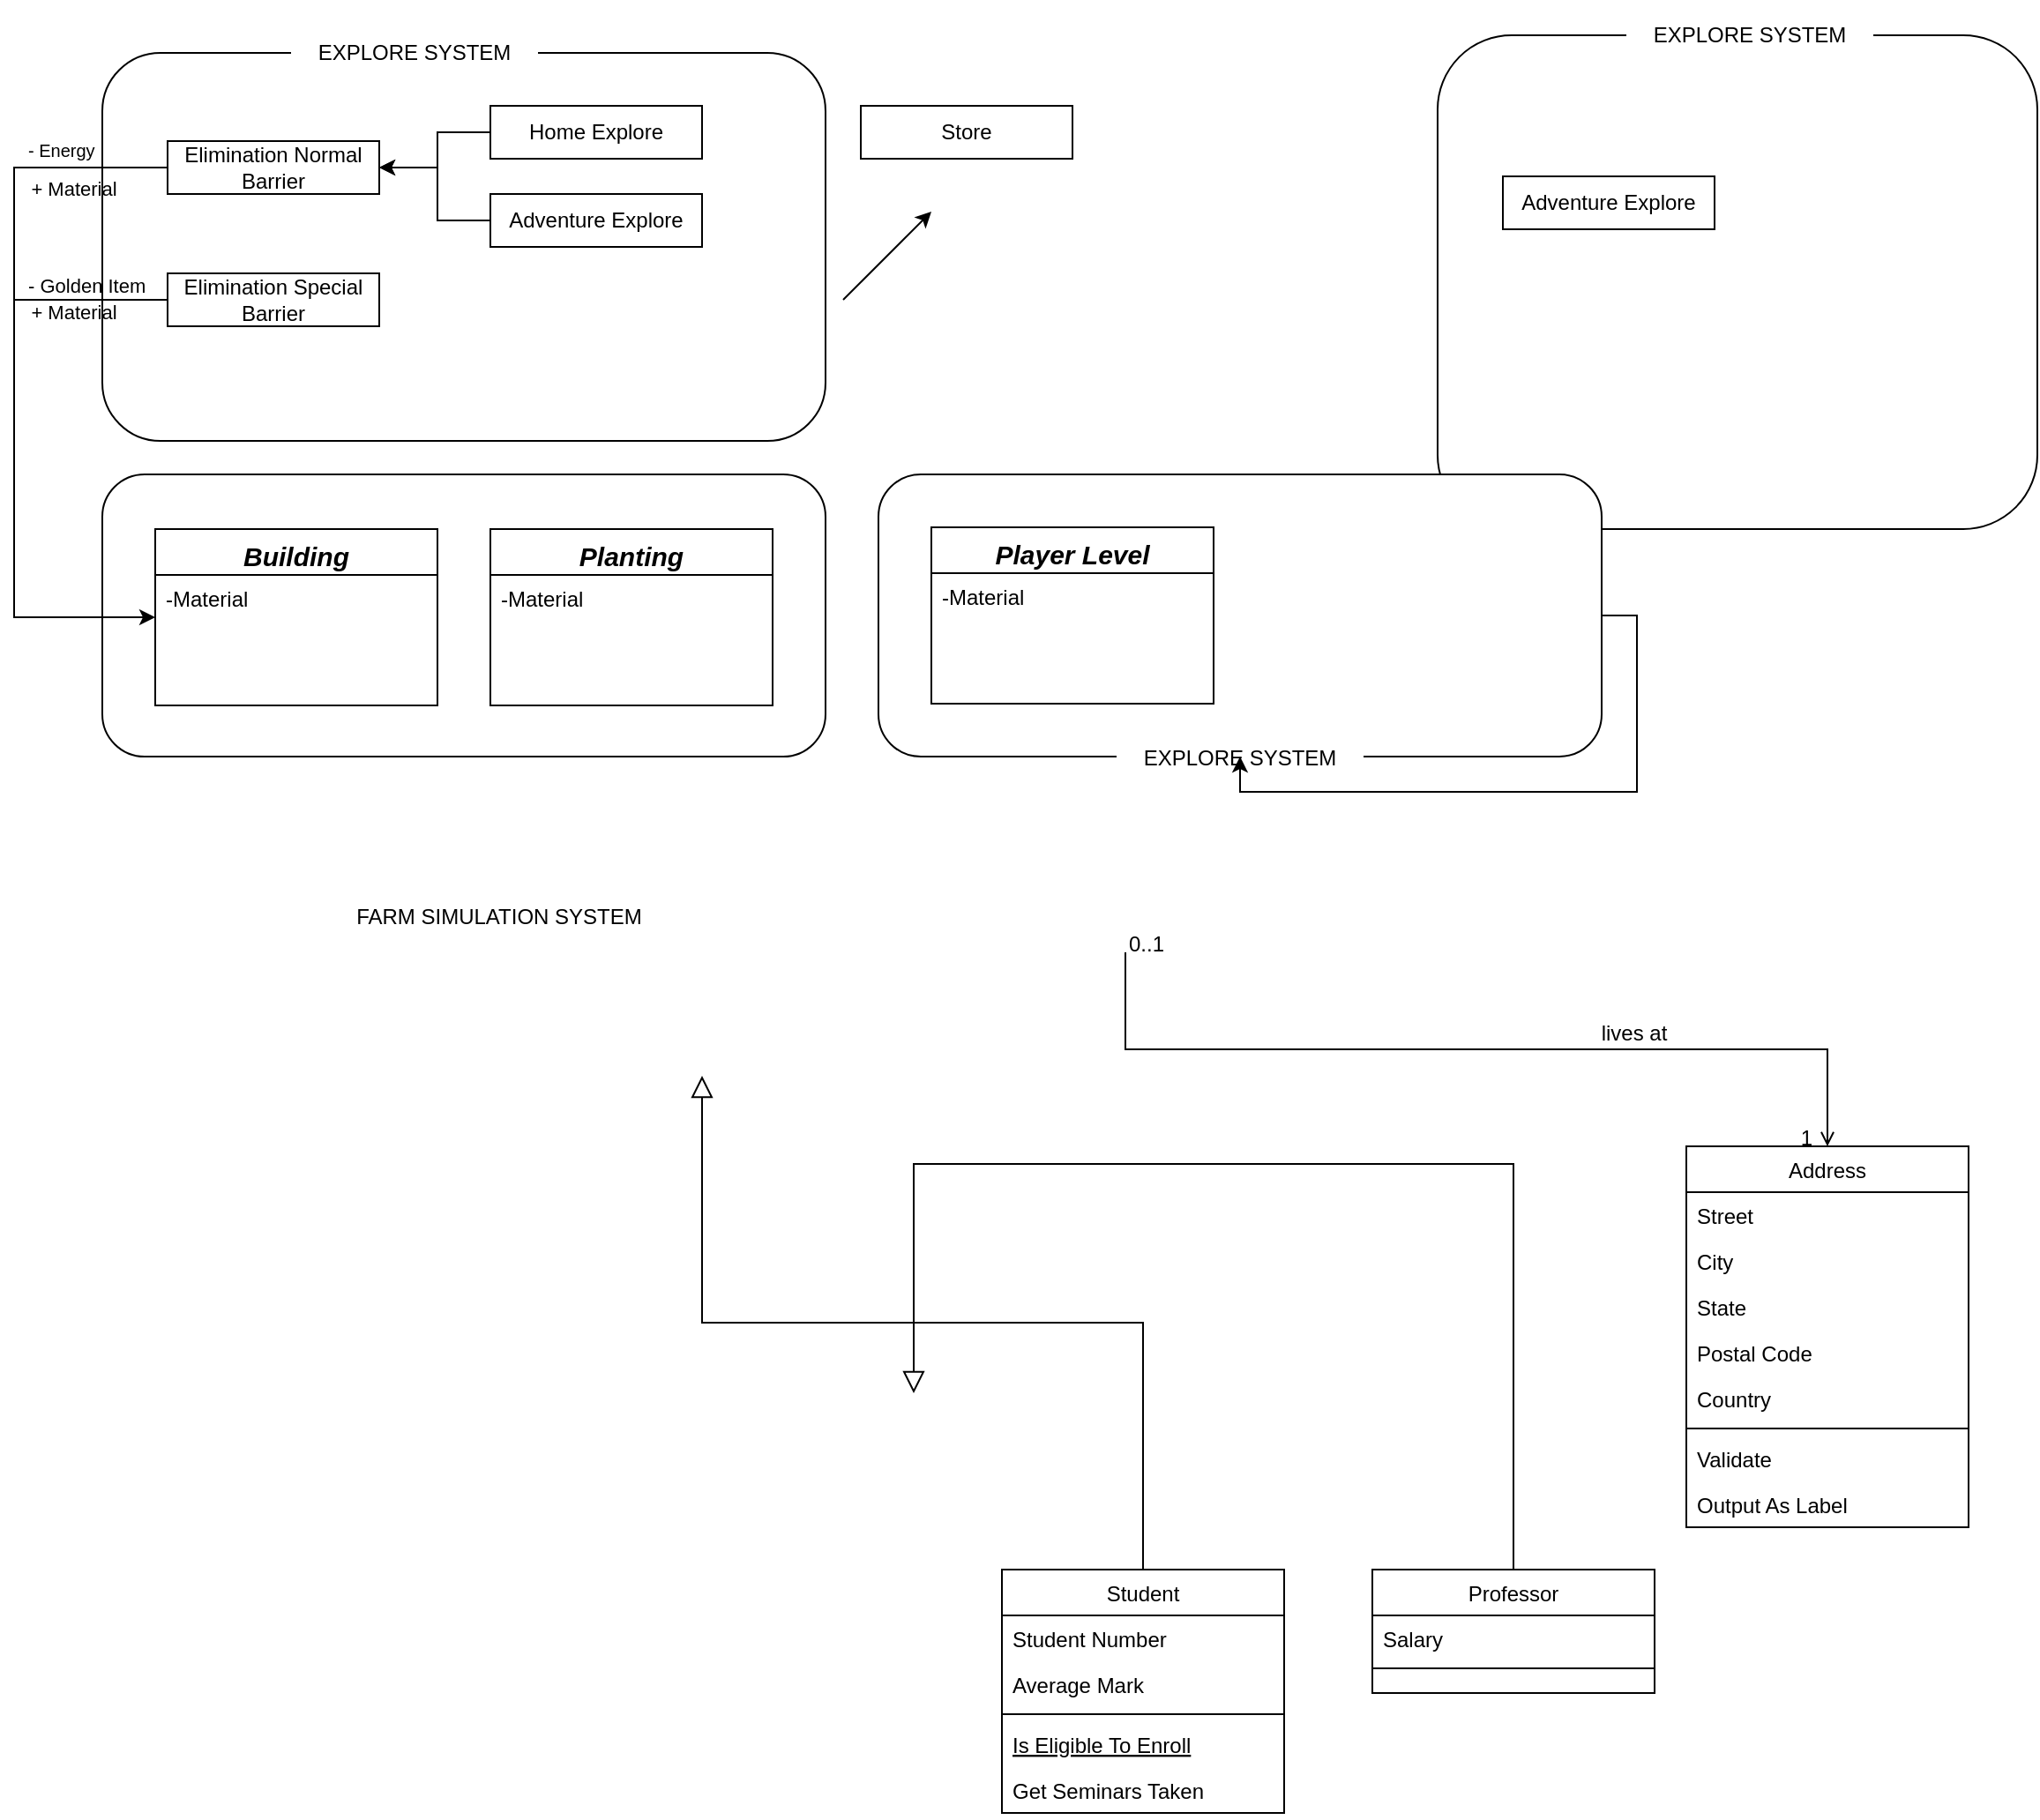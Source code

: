 <mxfile version="16.6.1" type="github" pages="3">
  <diagram id="C5RBs43oDa-KdzZeNtuy" name="Page-1">
    <mxGraphModel dx="816" dy="677" grid="1" gridSize="10" guides="1" tooltips="1" connect="1" arrows="1" fold="1" page="1" pageScale="1" pageWidth="827" pageHeight="1169" math="0" shadow="0">
      <root>
        <mxCell id="WIyWlLk6GJQsqaUBKTNV-0" />
        <mxCell id="WIyWlLk6GJQsqaUBKTNV-1" parent="WIyWlLk6GJQsqaUBKTNV-0" />
        <mxCell id="HnjehLnxomJgYaj7iENK-14" value="" style="rounded=1;whiteSpace=wrap;html=1;" parent="WIyWlLk6GJQsqaUBKTNV-1" vertex="1">
          <mxGeometry x="70" y="299" width="410" height="160" as="geometry" />
        </mxCell>
        <mxCell id="HnjehLnxomJgYaj7iENK-5" value="" style="rounded=1;whiteSpace=wrap;html=1;" parent="WIyWlLk6GJQsqaUBKTNV-1" vertex="1">
          <mxGeometry x="70" y="60" width="410" height="220" as="geometry" />
        </mxCell>
        <mxCell id="zkfFHV4jXpPFQw0GAbJ--0" value="Building" style="swimlane;fontStyle=3;align=center;verticalAlign=top;childLayout=stackLayout;horizontal=1;startSize=26;horizontalStack=0;resizeParent=1;resizeLast=0;collapsible=1;marginBottom=0;rounded=0;shadow=0;strokeWidth=1;fontSize=15;" parent="WIyWlLk6GJQsqaUBKTNV-1" vertex="1">
          <mxGeometry x="100" y="330" width="160" height="100" as="geometry">
            <mxRectangle x="680" y="680" width="160" height="26" as="alternateBounds" />
          </mxGeometry>
        </mxCell>
        <mxCell id="zkfFHV4jXpPFQw0GAbJ--1" value="-Material" style="text;align=left;verticalAlign=top;spacingLeft=4;spacingRight=4;overflow=hidden;rotatable=0;points=[[0,0.5],[1,0.5]];portConstraint=eastwest;" parent="zkfFHV4jXpPFQw0GAbJ--0" vertex="1">
          <mxGeometry y="26" width="160" height="26" as="geometry" />
        </mxCell>
        <mxCell id="zkfFHV4jXpPFQw0GAbJ--6" value="Student" style="swimlane;fontStyle=0;align=center;verticalAlign=top;childLayout=stackLayout;horizontal=1;startSize=26;horizontalStack=0;resizeParent=1;resizeLast=0;collapsible=1;marginBottom=0;rounded=0;shadow=0;strokeWidth=1;" parent="WIyWlLk6GJQsqaUBKTNV-1" vertex="1">
          <mxGeometry x="580" y="920" width="160" height="138" as="geometry">
            <mxRectangle x="130" y="380" width="160" height="26" as="alternateBounds" />
          </mxGeometry>
        </mxCell>
        <mxCell id="zkfFHV4jXpPFQw0GAbJ--7" value="Student Number" style="text;align=left;verticalAlign=top;spacingLeft=4;spacingRight=4;overflow=hidden;rotatable=0;points=[[0,0.5],[1,0.5]];portConstraint=eastwest;" parent="zkfFHV4jXpPFQw0GAbJ--6" vertex="1">
          <mxGeometry y="26" width="160" height="26" as="geometry" />
        </mxCell>
        <mxCell id="zkfFHV4jXpPFQw0GAbJ--8" value="Average Mark" style="text;align=left;verticalAlign=top;spacingLeft=4;spacingRight=4;overflow=hidden;rotatable=0;points=[[0,0.5],[1,0.5]];portConstraint=eastwest;rounded=0;shadow=0;html=0;" parent="zkfFHV4jXpPFQw0GAbJ--6" vertex="1">
          <mxGeometry y="52" width="160" height="26" as="geometry" />
        </mxCell>
        <mxCell id="zkfFHV4jXpPFQw0GAbJ--9" value="" style="line;html=1;strokeWidth=1;align=left;verticalAlign=middle;spacingTop=-1;spacingLeft=3;spacingRight=3;rotatable=0;labelPosition=right;points=[];portConstraint=eastwest;" parent="zkfFHV4jXpPFQw0GAbJ--6" vertex="1">
          <mxGeometry y="78" width="160" height="8" as="geometry" />
        </mxCell>
        <mxCell id="zkfFHV4jXpPFQw0GAbJ--10" value="Is Eligible To Enroll" style="text;align=left;verticalAlign=top;spacingLeft=4;spacingRight=4;overflow=hidden;rotatable=0;points=[[0,0.5],[1,0.5]];portConstraint=eastwest;fontStyle=4" parent="zkfFHV4jXpPFQw0GAbJ--6" vertex="1">
          <mxGeometry y="86" width="160" height="26" as="geometry" />
        </mxCell>
        <mxCell id="zkfFHV4jXpPFQw0GAbJ--11" value="Get Seminars Taken" style="text;align=left;verticalAlign=top;spacingLeft=4;spacingRight=4;overflow=hidden;rotatable=0;points=[[0,0.5],[1,0.5]];portConstraint=eastwest;" parent="zkfFHV4jXpPFQw0GAbJ--6" vertex="1">
          <mxGeometry y="112" width="160" height="26" as="geometry" />
        </mxCell>
        <mxCell id="zkfFHV4jXpPFQw0GAbJ--12" value="" style="endArrow=block;endSize=10;endFill=0;shadow=0;strokeWidth=1;rounded=0;edgeStyle=elbowEdgeStyle;elbow=vertical;" parent="WIyWlLk6GJQsqaUBKTNV-1" source="zkfFHV4jXpPFQw0GAbJ--6" edge="1">
          <mxGeometry width="160" relative="1" as="geometry">
            <mxPoint x="660" y="763" as="sourcePoint" />
            <mxPoint x="410" y="640" as="targetPoint" />
          </mxGeometry>
        </mxCell>
        <mxCell id="zkfFHV4jXpPFQw0GAbJ--13" value="Professor" style="swimlane;fontStyle=0;align=center;verticalAlign=top;childLayout=stackLayout;horizontal=1;startSize=26;horizontalStack=0;resizeParent=1;resizeLast=0;collapsible=1;marginBottom=0;rounded=0;shadow=0;strokeWidth=1;" parent="WIyWlLk6GJQsqaUBKTNV-1" vertex="1">
          <mxGeometry x="790" y="920" width="160" height="70" as="geometry">
            <mxRectangle x="340" y="380" width="170" height="26" as="alternateBounds" />
          </mxGeometry>
        </mxCell>
        <mxCell id="zkfFHV4jXpPFQw0GAbJ--14" value="Salary" style="text;align=left;verticalAlign=top;spacingLeft=4;spacingRight=4;overflow=hidden;rotatable=0;points=[[0,0.5],[1,0.5]];portConstraint=eastwest;" parent="zkfFHV4jXpPFQw0GAbJ--13" vertex="1">
          <mxGeometry y="26" width="160" height="26" as="geometry" />
        </mxCell>
        <mxCell id="zkfFHV4jXpPFQw0GAbJ--15" value="" style="line;html=1;strokeWidth=1;align=left;verticalAlign=middle;spacingTop=-1;spacingLeft=3;spacingRight=3;rotatable=0;labelPosition=right;points=[];portConstraint=eastwest;" parent="zkfFHV4jXpPFQw0GAbJ--13" vertex="1">
          <mxGeometry y="52" width="160" height="8" as="geometry" />
        </mxCell>
        <mxCell id="zkfFHV4jXpPFQw0GAbJ--16" value="" style="endArrow=block;endSize=10;endFill=0;shadow=0;strokeWidth=1;rounded=0;edgeStyle=elbowEdgeStyle;elbow=vertical;" parent="WIyWlLk6GJQsqaUBKTNV-1" source="zkfFHV4jXpPFQw0GAbJ--13" edge="1">
          <mxGeometry width="160" relative="1" as="geometry">
            <mxPoint x="670" y="933" as="sourcePoint" />
            <mxPoint x="530" y="820" as="targetPoint" />
            <Array as="points">
              <mxPoint x="290" y="690" />
            </Array>
          </mxGeometry>
        </mxCell>
        <mxCell id="zkfFHV4jXpPFQw0GAbJ--17" value="Address" style="swimlane;fontStyle=0;align=center;verticalAlign=top;childLayout=stackLayout;horizontal=1;startSize=26;horizontalStack=0;resizeParent=1;resizeLast=0;collapsible=1;marginBottom=0;rounded=0;shadow=0;strokeWidth=1;" parent="WIyWlLk6GJQsqaUBKTNV-1" vertex="1">
          <mxGeometry x="968" y="680" width="160" height="216" as="geometry">
            <mxRectangle x="550" y="140" width="160" height="26" as="alternateBounds" />
          </mxGeometry>
        </mxCell>
        <mxCell id="zkfFHV4jXpPFQw0GAbJ--18" value="Street" style="text;align=left;verticalAlign=top;spacingLeft=4;spacingRight=4;overflow=hidden;rotatable=0;points=[[0,0.5],[1,0.5]];portConstraint=eastwest;" parent="zkfFHV4jXpPFQw0GAbJ--17" vertex="1">
          <mxGeometry y="26" width="160" height="26" as="geometry" />
        </mxCell>
        <mxCell id="zkfFHV4jXpPFQw0GAbJ--19" value="City" style="text;align=left;verticalAlign=top;spacingLeft=4;spacingRight=4;overflow=hidden;rotatable=0;points=[[0,0.5],[1,0.5]];portConstraint=eastwest;rounded=0;shadow=0;html=0;" parent="zkfFHV4jXpPFQw0GAbJ--17" vertex="1">
          <mxGeometry y="52" width="160" height="26" as="geometry" />
        </mxCell>
        <mxCell id="zkfFHV4jXpPFQw0GAbJ--20" value="State" style="text;align=left;verticalAlign=top;spacingLeft=4;spacingRight=4;overflow=hidden;rotatable=0;points=[[0,0.5],[1,0.5]];portConstraint=eastwest;rounded=0;shadow=0;html=0;" parent="zkfFHV4jXpPFQw0GAbJ--17" vertex="1">
          <mxGeometry y="78" width="160" height="26" as="geometry" />
        </mxCell>
        <mxCell id="zkfFHV4jXpPFQw0GAbJ--21" value="Postal Code" style="text;align=left;verticalAlign=top;spacingLeft=4;spacingRight=4;overflow=hidden;rotatable=0;points=[[0,0.5],[1,0.5]];portConstraint=eastwest;rounded=0;shadow=0;html=0;" parent="zkfFHV4jXpPFQw0GAbJ--17" vertex="1">
          <mxGeometry y="104" width="160" height="26" as="geometry" />
        </mxCell>
        <mxCell id="zkfFHV4jXpPFQw0GAbJ--22" value="Country" style="text;align=left;verticalAlign=top;spacingLeft=4;spacingRight=4;overflow=hidden;rotatable=0;points=[[0,0.5],[1,0.5]];portConstraint=eastwest;rounded=0;shadow=0;html=0;" parent="zkfFHV4jXpPFQw0GAbJ--17" vertex="1">
          <mxGeometry y="130" width="160" height="26" as="geometry" />
        </mxCell>
        <mxCell id="zkfFHV4jXpPFQw0GAbJ--23" value="" style="line;html=1;strokeWidth=1;align=left;verticalAlign=middle;spacingTop=-1;spacingLeft=3;spacingRight=3;rotatable=0;labelPosition=right;points=[];portConstraint=eastwest;" parent="zkfFHV4jXpPFQw0GAbJ--17" vertex="1">
          <mxGeometry y="156" width="160" height="8" as="geometry" />
        </mxCell>
        <mxCell id="zkfFHV4jXpPFQw0GAbJ--24" value="Validate" style="text;align=left;verticalAlign=top;spacingLeft=4;spacingRight=4;overflow=hidden;rotatable=0;points=[[0,0.5],[1,0.5]];portConstraint=eastwest;" parent="zkfFHV4jXpPFQw0GAbJ--17" vertex="1">
          <mxGeometry y="164" width="160" height="26" as="geometry" />
        </mxCell>
        <mxCell id="zkfFHV4jXpPFQw0GAbJ--25" value="Output As Label" style="text;align=left;verticalAlign=top;spacingLeft=4;spacingRight=4;overflow=hidden;rotatable=0;points=[[0,0.5],[1,0.5]];portConstraint=eastwest;" parent="zkfFHV4jXpPFQw0GAbJ--17" vertex="1">
          <mxGeometry y="190" width="160" height="26" as="geometry" />
        </mxCell>
        <mxCell id="zkfFHV4jXpPFQw0GAbJ--26" value="" style="endArrow=open;shadow=0;strokeWidth=1;rounded=0;endFill=1;edgeStyle=elbowEdgeStyle;elbow=vertical;" parent="WIyWlLk6GJQsqaUBKTNV-1" target="zkfFHV4jXpPFQw0GAbJ--17" edge="1">
          <mxGeometry x="0.5" y="41" relative="1" as="geometry">
            <mxPoint x="650" y="570" as="sourcePoint" />
            <mxPoint x="1000" y="752" as="targetPoint" />
            <mxPoint x="-40" y="32" as="offset" />
          </mxGeometry>
        </mxCell>
        <mxCell id="zkfFHV4jXpPFQw0GAbJ--27" value="0..1" style="resizable=0;align=left;verticalAlign=bottom;labelBackgroundColor=none;fontSize=12;" parent="zkfFHV4jXpPFQw0GAbJ--26" connectable="0" vertex="1">
          <mxGeometry x="-1" relative="1" as="geometry">
            <mxPoint y="4" as="offset" />
          </mxGeometry>
        </mxCell>
        <mxCell id="zkfFHV4jXpPFQw0GAbJ--28" value="1" style="resizable=0;align=right;verticalAlign=bottom;labelBackgroundColor=none;fontSize=12;" parent="zkfFHV4jXpPFQw0GAbJ--26" connectable="0" vertex="1">
          <mxGeometry x="1" relative="1" as="geometry">
            <mxPoint x="-7" y="4" as="offset" />
          </mxGeometry>
        </mxCell>
        <mxCell id="zkfFHV4jXpPFQw0GAbJ--29" value="lives at" style="text;html=1;resizable=0;points=[];;align=center;verticalAlign=middle;labelBackgroundColor=none;rounded=0;shadow=0;strokeWidth=1;fontSize=12;" parent="zkfFHV4jXpPFQw0GAbJ--26" vertex="1" connectable="0">
          <mxGeometry x="0.5" y="49" relative="1" as="geometry">
            <mxPoint x="-38" y="40" as="offset" />
          </mxGeometry>
        </mxCell>
        <mxCell id="HnjehLnxomJgYaj7iENK-1" value="EXPLORE SYSTEM" style="rounded=0;whiteSpace=wrap;html=1;strokeColor=none;" parent="WIyWlLk6GJQsqaUBKTNV-1" vertex="1">
          <mxGeometry x="177" y="40" width="140" height="40" as="geometry" />
        </mxCell>
        <mxCell id="HnjehLnxomJgYaj7iENK-39" style="edgeStyle=orthogonalEdgeStyle;rounded=0;orthogonalLoop=1;jettySize=auto;html=1;exitX=0;exitY=0.5;exitDx=0;exitDy=0;fontSize=10;" parent="WIyWlLk6GJQsqaUBKTNV-1" source="HnjehLnxomJgYaj7iENK-6" target="HnjehLnxomJgYaj7iENK-37" edge="1">
          <mxGeometry relative="1" as="geometry">
            <Array as="points">
              <mxPoint x="260" y="105" />
              <mxPoint x="260" y="125" />
            </Array>
          </mxGeometry>
        </mxCell>
        <mxCell id="HnjehLnxomJgYaj7iENK-6" value="Home Explore" style="rounded=0;whiteSpace=wrap;html=1;" parent="WIyWlLk6GJQsqaUBKTNV-1" vertex="1">
          <mxGeometry x="290" y="90" width="120" height="30" as="geometry" />
        </mxCell>
        <mxCell id="HnjehLnxomJgYaj7iENK-7" value="Adventure Explore" style="rounded=0;whiteSpace=wrap;html=1;" parent="WIyWlLk6GJQsqaUBKTNV-1" vertex="1">
          <mxGeometry x="290" y="140" width="120" height="30" as="geometry" />
        </mxCell>
        <mxCell id="HnjehLnxomJgYaj7iENK-9" value="" style="rounded=1;whiteSpace=wrap;html=1;" parent="WIyWlLk6GJQsqaUBKTNV-1" vertex="1">
          <mxGeometry x="827" y="50" width="340" height="280" as="geometry" />
        </mxCell>
        <mxCell id="HnjehLnxomJgYaj7iENK-10" value="EXPLORE SYSTEM" style="rounded=0;whiteSpace=wrap;html=1;strokeColor=none;" parent="WIyWlLk6GJQsqaUBKTNV-1" vertex="1">
          <mxGeometry x="934" y="30" width="140" height="40" as="geometry" />
        </mxCell>
        <mxCell id="HnjehLnxomJgYaj7iENK-11" value="Store" style="rounded=0;whiteSpace=wrap;html=1;" parent="WIyWlLk6GJQsqaUBKTNV-1" vertex="1">
          <mxGeometry x="500" y="90" width="120" height="30" as="geometry" />
        </mxCell>
        <mxCell id="HnjehLnxomJgYaj7iENK-12" value="Adventure Explore" style="rounded=0;whiteSpace=wrap;html=1;" parent="WIyWlLk6GJQsqaUBKTNV-1" vertex="1">
          <mxGeometry x="864" y="130" width="120" height="30" as="geometry" />
        </mxCell>
        <mxCell id="HnjehLnxomJgYaj7iENK-15" value="FARM SIMULATION SYSTEM" style="rounded=0;whiteSpace=wrap;html=1;strokeColor=none;" parent="WIyWlLk6GJQsqaUBKTNV-1" vertex="1">
          <mxGeometry x="210" y="530" width="170" height="40" as="geometry" />
        </mxCell>
        <mxCell id="HnjehLnxomJgYaj7iENK-20" value="" style="endArrow=classic;html=1;rounded=0;entryX=0;entryY=0.5;entryDx=0;entryDy=0;exitX=0;exitY=0.5;exitDx=0;exitDy=0;" parent="WIyWlLk6GJQsqaUBKTNV-1" source="HnjehLnxomJgYaj7iENK-37" target="zkfFHV4jXpPFQw0GAbJ--0" edge="1">
          <mxGeometry width="50" height="50" relative="1" as="geometry">
            <mxPoint x="110" y="105" as="sourcePoint" />
            <mxPoint x="107.0" y="425" as="targetPoint" />
            <Array as="points">
              <mxPoint x="20" y="125" />
              <mxPoint x="20" y="200" />
              <mxPoint x="20" y="380" />
            </Array>
          </mxGeometry>
        </mxCell>
        <mxCell id="HnjehLnxomJgYaj7iENK-24" value="&lt;font style=&quot;font-size: 10px&quot;&gt;- Energy&lt;br style=&quot;font-size: 10px&quot;&gt;&lt;/font&gt;" style="text;html=1;strokeColor=none;fillColor=none;align=left;verticalAlign=middle;whiteSpace=wrap;rounded=0;fontSize=10;" parent="WIyWlLk6GJQsqaUBKTNV-1" vertex="1">
          <mxGeometry x="26" y="110" width="81" height="10" as="geometry" />
        </mxCell>
        <mxCell id="HnjehLnxomJgYaj7iENK-25" value="&lt;font style=&quot;font-size: 11px&quot;&gt;+ Material&lt;/font&gt;" style="text;html=1;strokeColor=none;fillColor=none;align=center;verticalAlign=middle;whiteSpace=wrap;rounded=0;fontSize=15;" parent="WIyWlLk6GJQsqaUBKTNV-1" vertex="1">
          <mxGeometry x="24" y="120" width="60" height="30" as="geometry" />
        </mxCell>
        <mxCell id="HnjehLnxomJgYaj7iENK-29" value="&lt;font style=&quot;font-size: 11px&quot;&gt;+ Material&lt;/font&gt;" style="text;html=1;strokeColor=none;fillColor=none;align=center;verticalAlign=middle;whiteSpace=wrap;rounded=0;fontSize=15;" parent="WIyWlLk6GJQsqaUBKTNV-1" vertex="1">
          <mxGeometry x="24" y="190" width="60" height="30" as="geometry" />
        </mxCell>
        <mxCell id="HnjehLnxomJgYaj7iENK-30" value="&lt;font style=&quot;font-size: 11px&quot;&gt;- Golden Item&lt;br&gt;&lt;/font&gt;" style="text;html=1;strokeColor=none;fillColor=none;align=left;verticalAlign=middle;whiteSpace=wrap;rounded=0;fontSize=15;" parent="WIyWlLk6GJQsqaUBKTNV-1" vertex="1">
          <mxGeometry x="26" y="185" width="81" height="10" as="geometry" />
        </mxCell>
        <mxCell id="HnjehLnxomJgYaj7iENK-31" value="Planting" style="swimlane;fontStyle=3;align=center;verticalAlign=top;childLayout=stackLayout;horizontal=1;startSize=26;horizontalStack=0;resizeParent=1;resizeLast=0;collapsible=1;marginBottom=0;rounded=0;shadow=0;strokeWidth=1;fontSize=15;" parent="WIyWlLk6GJQsqaUBKTNV-1" vertex="1">
          <mxGeometry x="290" y="330" width="160" height="100" as="geometry">
            <mxRectangle x="680" y="680" width="160" height="26" as="alternateBounds" />
          </mxGeometry>
        </mxCell>
        <mxCell id="HnjehLnxomJgYaj7iENK-32" value="-Material" style="text;align=left;verticalAlign=top;spacingLeft=4;spacingRight=4;overflow=hidden;rotatable=0;points=[[0,0.5],[1,0.5]];portConstraint=eastwest;" parent="HnjehLnxomJgYaj7iENK-31" vertex="1">
          <mxGeometry y="26" width="160" height="26" as="geometry" />
        </mxCell>
        <mxCell id="HnjehLnxomJgYaj7iENK-33" value="" style="rounded=1;whiteSpace=wrap;html=1;" parent="WIyWlLk6GJQsqaUBKTNV-1" vertex="1">
          <mxGeometry x="510" y="299" width="410" height="160" as="geometry" />
        </mxCell>
        <mxCell id="HnjehLnxomJgYaj7iENK-34" value="EXPLORE SYSTEM" style="rounded=0;whiteSpace=wrap;html=1;strokeColor=none;" parent="WIyWlLk6GJQsqaUBKTNV-1" vertex="1">
          <mxGeometry x="645" y="440" width="140" height="40" as="geometry" />
        </mxCell>
        <mxCell id="HnjehLnxomJgYaj7iENK-35" style="edgeStyle=orthogonalEdgeStyle;rounded=0;orthogonalLoop=1;jettySize=auto;html=1;exitX=1;exitY=0.5;exitDx=0;exitDy=0;fontSize=10;" parent="WIyWlLk6GJQsqaUBKTNV-1" source="HnjehLnxomJgYaj7iENK-33" target="HnjehLnxomJgYaj7iENK-33" edge="1">
          <mxGeometry relative="1" as="geometry" />
        </mxCell>
        <mxCell id="HnjehLnxomJgYaj7iENK-37" value="Elimination Normal Barrier" style="rounded=0;whiteSpace=wrap;html=1;" parent="WIyWlLk6GJQsqaUBKTNV-1" vertex="1">
          <mxGeometry x="107" y="110" width="120" height="30" as="geometry" />
        </mxCell>
        <mxCell id="HnjehLnxomJgYaj7iENK-38" value="" style="endArrow=classic;html=1;rounded=0;fontSize=10;" parent="WIyWlLk6GJQsqaUBKTNV-1" edge="1">
          <mxGeometry width="50" height="50" relative="1" as="geometry">
            <mxPoint x="490" y="200" as="sourcePoint" />
            <mxPoint x="540" y="150" as="targetPoint" />
          </mxGeometry>
        </mxCell>
        <mxCell id="HnjehLnxomJgYaj7iENK-40" value="Elimination Special Barrier" style="rounded=0;whiteSpace=wrap;html=1;" parent="WIyWlLk6GJQsqaUBKTNV-1" vertex="1">
          <mxGeometry x="107" y="185" width="120" height="30" as="geometry" />
        </mxCell>
        <mxCell id="HnjehLnxomJgYaj7iENK-41" value="" style="endArrow=none;html=1;rounded=0;fontSize=15;entryX=0;entryY=0.5;entryDx=0;entryDy=0;" parent="WIyWlLk6GJQsqaUBKTNV-1" target="HnjehLnxomJgYaj7iENK-40" edge="1">
          <mxGeometry width="50" height="50" relative="1" as="geometry">
            <mxPoint x="20" y="200" as="sourcePoint" />
            <mxPoint x="260" y="175" as="targetPoint" />
          </mxGeometry>
        </mxCell>
        <mxCell id="HnjehLnxomJgYaj7iENK-42" style="edgeStyle=orthogonalEdgeStyle;rounded=0;orthogonalLoop=1;jettySize=auto;html=1;exitX=0;exitY=0.5;exitDx=0;exitDy=0;fontSize=10;entryX=1;entryY=0.5;entryDx=0;entryDy=0;" parent="WIyWlLk6GJQsqaUBKTNV-1" source="HnjehLnxomJgYaj7iENK-7" target="HnjehLnxomJgYaj7iENK-37" edge="1">
          <mxGeometry relative="1" as="geometry">
            <mxPoint x="270" y="115" as="sourcePoint" />
            <mxPoint x="240" y="110" as="targetPoint" />
            <Array as="points">
              <mxPoint x="260" y="155" />
              <mxPoint x="260" y="125" />
            </Array>
          </mxGeometry>
        </mxCell>
        <mxCell id="HnjehLnxomJgYaj7iENK-44" value="Player Level" style="swimlane;fontStyle=3;align=center;verticalAlign=top;childLayout=stackLayout;horizontal=1;startSize=26;horizontalStack=0;resizeParent=1;resizeLast=0;collapsible=1;marginBottom=0;rounded=0;shadow=0;strokeWidth=1;fontSize=15;" parent="WIyWlLk6GJQsqaUBKTNV-1" vertex="1">
          <mxGeometry x="540" y="329" width="160" height="100" as="geometry">
            <mxRectangle x="680" y="680" width="160" height="26" as="alternateBounds" />
          </mxGeometry>
        </mxCell>
        <mxCell id="HnjehLnxomJgYaj7iENK-45" value="-Material" style="text;align=left;verticalAlign=top;spacingLeft=4;spacingRight=4;overflow=hidden;rotatable=0;points=[[0,0.5],[1,0.5]];portConstraint=eastwest;" parent="HnjehLnxomJgYaj7iENK-44" vertex="1">
          <mxGeometry y="26" width="160" height="26" as="geometry" />
        </mxCell>
      </root>
    </mxGraphModel>
  </diagram>
  <diagram id="NKL-zF2vtsDxCGqW6Zeg" name="第 3 页">
    <mxGraphModel dx="1604" dy="467" grid="1" gridSize="10" guides="1" tooltips="1" connect="1" arrows="1" fold="1" page="1" pageScale="1" pageWidth="827" pageHeight="1169" math="0" shadow="0">
      <root>
        <mxCell id="bUHV0QndHp-uKdw3XMVW-0" />
        <mxCell id="bUHV0QndHp-uKdw3XMVW-1" parent="bUHV0QndHp-uKdw3XMVW-0" />
        <mxCell id="o3l9OidYRSfBHa6J1JUR-0" value="&lt;font style=&quot;font-size: 20px&quot;&gt;产品&lt;/font&gt;" style="ellipse;whiteSpace=wrap;html=1;fontSize=20;" parent="bUHV0QndHp-uKdw3XMVW-1" vertex="1">
          <mxGeometry x="430" y="440" width="180" height="145" as="geometry" />
        </mxCell>
        <mxCell id="PfWQfookg9tPpMiVK1kJ-0" value="生产" style="rounded=0;whiteSpace=wrap;html=1;fontSize=20;" parent="bUHV0QndHp-uKdw3XMVW-1" vertex="1">
          <mxGeometry x="290" y="425" width="100" height="215" as="geometry" />
        </mxCell>
        <mxCell id="PfWQfookg9tPpMiVK1kJ-1" value="普通采集&lt;br style=&quot;font-size: 16px;&quot;&gt;稀有采集品&lt;br style=&quot;font-size: 16px;&quot;&gt;珍稀采集品" style="ellipse;whiteSpace=wrap;html=1;fontSize=16;" parent="bUHV0QndHp-uKdw3XMVW-1" vertex="1">
          <mxGeometry x="140" y="562.5" width="120" height="80" as="geometry" />
        </mxCell>
        <mxCell id="PfWQfookg9tPpMiVK1kJ-2" value="精灵礼物" style="ellipse;whiteSpace=wrap;html=1;fontSize=16;" parent="bUHV0QndHp-uKdw3XMVW-1" vertex="1">
          <mxGeometry x="140" y="460" width="120" height="80" as="geometry" />
        </mxCell>
        <mxCell id="PfWQfookg9tPpMiVK1kJ-3" value="农作物" style="ellipse;whiteSpace=wrap;html=1;fontSize=18;" parent="bUHV0QndHp-uKdw3XMVW-1" vertex="1">
          <mxGeometry x="140" y="360" width="120" height="80" as="geometry" />
        </mxCell>
        <mxCell id="PfWQfookg9tPpMiVK1kJ-4" value="IDLE" style="rounded=0;whiteSpace=wrap;html=1;fontSize=18;" parent="bUHV0QndHp-uKdw3XMVW-1" vertex="1">
          <mxGeometry x="-260" y="420" width="120" height="60" as="geometry" />
        </mxCell>
        <mxCell id="PfWQfookg9tPpMiVK1kJ-5" value="体力" style="ellipse;whiteSpace=wrap;html=1;fontSize=18;" parent="bUHV0QndHp-uKdw3XMVW-1" vertex="1">
          <mxGeometry x="-140" y="560" width="120" height="80" as="geometry" />
        </mxCell>
        <mxCell id="PfWQfookg9tPpMiVK1kJ-6" value="" style="endArrow=classic;html=1;rounded=0;fontSize=18;entryX=0;entryY=0.5;entryDx=0;entryDy=0;exitX=1;exitY=0.5;exitDx=0;exitDy=0;" parent="bUHV0QndHp-uKdw3XMVW-1" source="PfWQfookg9tPpMiVK1kJ-4" target="PfWQfookg9tPpMiVK1kJ-5" edge="1">
          <mxGeometry width="50" height="50" relative="1" as="geometry">
            <mxPoint x="-170" y="530" as="sourcePoint" />
            <mxPoint x="-120" y="480" as="targetPoint" />
          </mxGeometry>
        </mxCell>
        <mxCell id="PfWQfookg9tPpMiVK1kJ-7" value="" style="endArrow=classic;html=1;rounded=0;fontSize=18;entryX=0;entryY=0.5;entryDx=0;entryDy=0;exitX=1;exitY=0.5;exitDx=0;exitDy=0;" parent="bUHV0QndHp-uKdw3XMVW-1" source="PfWQfookg9tPpMiVK1kJ-4" target="PfWQfookg9tPpMiVK1kJ-3" edge="1">
          <mxGeometry width="50" height="50" relative="1" as="geometry">
            <mxPoint x="-150" y="520" as="sourcePoint" />
            <mxPoint x="-60" y="580" as="targetPoint" />
          </mxGeometry>
        </mxCell>
        <mxCell id="PfWQfookg9tPpMiVK1kJ-8" value="" style="endArrow=classic;html=1;rounded=0;fontSize=18;exitX=1;exitY=0.5;exitDx=0;exitDy=0;entryX=0.5;entryY=0;entryDx=0;entryDy=0;" parent="bUHV0QndHp-uKdw3XMVW-1" source="PfWQfookg9tPpMiVK1kJ-3" target="PfWQfookg9tPpMiVK1kJ-0" edge="1">
          <mxGeometry width="50" height="50" relative="1" as="geometry">
            <mxPoint x="30" y="460" as="sourcePoint" />
            <mxPoint x="310" y="420" as="targetPoint" />
            <Array as="points">
              <mxPoint x="340" y="400" />
            </Array>
          </mxGeometry>
        </mxCell>
        <mxCell id="PfWQfookg9tPpMiVK1kJ-12" value="冒险" style="rounded=0;whiteSpace=wrap;html=1;fontSize=20;" parent="bUHV0QndHp-uKdw3XMVW-1" vertex="1">
          <mxGeometry y="480" width="110" height="240" as="geometry" />
        </mxCell>
        <mxCell id="PfWQfookg9tPpMiVK1kJ-13" value="" style="endArrow=classic;html=1;rounded=0;fontSize=16;exitX=1;exitY=0.5;exitDx=0;exitDy=0;entryX=0;entryY=0.5;entryDx=0;entryDy=0;" parent="bUHV0QndHp-uKdw3XMVW-1" source="PfWQfookg9tPpMiVK1kJ-5" target="PfWQfookg9tPpMiVK1kJ-12" edge="1">
          <mxGeometry width="50" height="50" relative="1" as="geometry">
            <mxPoint x="-10" y="640" as="sourcePoint" />
            <mxPoint x="40" y="590" as="targetPoint" />
          </mxGeometry>
        </mxCell>
        <mxCell id="PfWQfookg9tPpMiVK1kJ-14" value="" style="endArrow=classic;html=1;rounded=0;fontSize=16;exitX=1;exitY=0.5;exitDx=0;exitDy=0;" parent="bUHV0QndHp-uKdw3XMVW-1" source="PfWQfookg9tPpMiVK1kJ-12" target="PfWQfookg9tPpMiVK1kJ-1" edge="1">
          <mxGeometry width="50" height="50" relative="1" as="geometry">
            <mxPoint y="620" as="sourcePoint" />
            <mxPoint x="20" y="620" as="targetPoint" />
          </mxGeometry>
        </mxCell>
        <mxCell id="PfWQfookg9tPpMiVK1kJ-16" value="" style="endArrow=classic;html=1;rounded=0;fontSize=16;exitX=1;exitY=0.5;exitDx=0;exitDy=0;" parent="bUHV0QndHp-uKdw3XMVW-1" source="PfWQfookg9tPpMiVK1kJ-2" edge="1">
          <mxGeometry width="50" height="50" relative="1" as="geometry">
            <mxPoint x="120" y="500" as="sourcePoint" />
            <mxPoint x="290" y="500" as="targetPoint" />
          </mxGeometry>
        </mxCell>
        <mxCell id="PfWQfookg9tPpMiVK1kJ-19" value="" style="endArrow=classic;html=1;rounded=0;fontSize=16;exitX=1;exitY=0.5;exitDx=0;exitDy=0;" parent="bUHV0QndHp-uKdw3XMVW-1" source="PfWQfookg9tPpMiVK1kJ-1" edge="1">
          <mxGeometry width="50" height="50" relative="1" as="geometry">
            <mxPoint x="270.0" y="510" as="sourcePoint" />
            <mxPoint x="290" y="603" as="targetPoint" />
          </mxGeometry>
        </mxCell>
        <mxCell id="YbRmsct6Byyr4lDxK5p4-0" value="订单板" style="rounded=0;whiteSpace=wrap;html=1;fontSize=16;" parent="bUHV0QndHp-uKdw3XMVW-1" vertex="1">
          <mxGeometry x="630" y="420" width="120" height="60" as="geometry" />
        </mxCell>
        <mxCell id="YbRmsct6Byyr4lDxK5p4-1" value="龙单" style="rounded=0;whiteSpace=wrap;html=1;fontSize=16;" parent="bUHV0QndHp-uKdw3XMVW-1" vertex="1">
          <mxGeometry x="630" y="540" width="120" height="60" as="geometry" />
        </mxCell>
        <mxCell id="YbRmsct6Byyr4lDxK5p4-2" value="" style="endArrow=classic;html=1;rounded=0;fontSize=16;exitX=0.993;exitY=0.414;exitDx=0;exitDy=0;exitPerimeter=0;" parent="bUHV0QndHp-uKdw3XMVW-1" source="PfWQfookg9tPpMiVK1kJ-0" target="o3l9OidYRSfBHa6J1JUR-0" edge="1">
          <mxGeometry width="50" height="50" relative="1" as="geometry">
            <mxPoint x="390" y="510" as="sourcePoint" />
            <mxPoint x="300" y="510" as="targetPoint" />
          </mxGeometry>
        </mxCell>
        <mxCell id="YbRmsct6Byyr4lDxK5p4-3" value="" style="endArrow=classic;html=1;rounded=0;fontSize=16;entryX=0;entryY=0.75;entryDx=0;entryDy=0;" parent="bUHV0QndHp-uKdw3XMVW-1" target="YbRmsct6Byyr4lDxK5p4-0" edge="1">
          <mxGeometry width="50" height="50" relative="1" as="geometry">
            <mxPoint x="610" y="500" as="sourcePoint" />
            <mxPoint x="440.007" y="523.418" as="targetPoint" />
          </mxGeometry>
        </mxCell>
        <mxCell id="YbRmsct6Byyr4lDxK5p4-4" value="" style="endArrow=classic;html=1;rounded=0;fontSize=16;exitX=0.989;exitY=0.662;exitDx=0;exitDy=0;exitPerimeter=0;entryX=0;entryY=0.25;entryDx=0;entryDy=0;" parent="bUHV0QndHp-uKdw3XMVW-1" source="o3l9OidYRSfBHa6J1JUR-0" target="YbRmsct6Byyr4lDxK5p4-1" edge="1">
          <mxGeometry width="50" height="50" relative="1" as="geometry">
            <mxPoint x="621.98" y="510.03" as="sourcePoint" />
            <mxPoint x="670" y="480" as="targetPoint" />
          </mxGeometry>
        </mxCell>
        <mxCell id="YbRmsct6Byyr4lDxK5p4-5" value="" style="endArrow=classic;html=1;rounded=0;fontSize=16;exitX=1;exitY=0.5;exitDx=0;exitDy=0;entryX=0;entryY=0.5;entryDx=0;entryDy=0;" parent="bUHV0QndHp-uKdw3XMVW-1" source="YbRmsct6Byyr4lDxK5p4-1" target="YbRmsct6Byyr4lDxK5p4-8" edge="1">
          <mxGeometry width="50" height="50" relative="1" as="geometry">
            <mxPoint x="760" y="610" as="sourcePoint" />
            <mxPoint x="800" y="585" as="targetPoint" />
          </mxGeometry>
        </mxCell>
        <mxCell id="YbRmsct6Byyr4lDxK5p4-6" value="" style="endArrow=classic;html=1;rounded=0;fontSize=16;exitX=1;exitY=0.5;exitDx=0;exitDy=0;entryX=0;entryY=0.5;entryDx=0;entryDy=0;" parent="bUHV0QndHp-uKdw3XMVW-1" source="YbRmsct6Byyr4lDxK5p4-0" target="YbRmsct6Byyr4lDxK5p4-7" edge="1">
          <mxGeometry width="50" height="50" relative="1" as="geometry">
            <mxPoint x="760" y="595" as="sourcePoint" />
            <mxPoint x="800" y="470" as="targetPoint" />
          </mxGeometry>
        </mxCell>
        <mxCell id="YbRmsct6Byyr4lDxK5p4-7" value="金币" style="ellipse;whiteSpace=wrap;html=1;fontSize=18;" parent="bUHV0QndHp-uKdw3XMVW-1" vertex="1">
          <mxGeometry x="770" y="410" width="120" height="80" as="geometry" />
        </mxCell>
        <mxCell id="YbRmsct6Byyr4lDxK5p4-8" value="钥匙" style="ellipse;whiteSpace=wrap;html=1;fontSize=18;" parent="bUHV0QndHp-uKdw3XMVW-1" vertex="1">
          <mxGeometry x="770" y="530" width="120" height="80" as="geometry" />
        </mxCell>
        <mxCell id="YbRmsct6Byyr4lDxK5p4-9" value="活动" style="rounded=0;whiteSpace=wrap;html=1;fontSize=16;" parent="bUHV0QndHp-uKdw3XMVW-1" vertex="1">
          <mxGeometry x="910" y="540" width="120" height="60" as="geometry" />
        </mxCell>
        <mxCell id="YbRmsct6Byyr4lDxK5p4-11" value="" style="endArrow=classic;html=1;rounded=0;fontSize=16;exitX=1;exitY=0.5;exitDx=0;exitDy=0;entryX=0;entryY=0.5;entryDx=0;entryDy=0;" parent="bUHV0QndHp-uKdw3XMVW-1" source="YbRmsct6Byyr4lDxK5p4-8" target="YbRmsct6Byyr4lDxK5p4-9" edge="1">
          <mxGeometry width="50" height="50" relative="1" as="geometry">
            <mxPoint x="760" y="595" as="sourcePoint" />
            <mxPoint x="810" y="595" as="targetPoint" />
          </mxGeometry>
        </mxCell>
        <mxCell id="YbRmsct6Byyr4lDxK5p4-12" value="金币商店&lt;br&gt;Gacha" style="rounded=0;whiteSpace=wrap;html=1;fontSize=16;" parent="bUHV0QndHp-uKdw3XMVW-1" vertex="1">
          <mxGeometry x="910" y="420" width="120" height="60" as="geometry" />
        </mxCell>
        <mxCell id="YbRmsct6Byyr4lDxK5p4-13" value="装饰" style="ellipse;whiteSpace=wrap;html=1;fontSize=18;" parent="bUHV0QndHp-uKdw3XMVW-1" vertex="1">
          <mxGeometry x="1120" y="492.5" width="120" height="80" as="geometry" />
        </mxCell>
        <mxCell id="YbRmsct6Byyr4lDxK5p4-14" value="繁荣度" style="ellipse;whiteSpace=wrap;html=1;fontSize=18;" parent="bUHV0QndHp-uKdw3XMVW-1" vertex="1">
          <mxGeometry x="1120" y="600" width="120" height="80" as="geometry" />
        </mxCell>
        <mxCell id="YbRmsct6Byyr4lDxK5p4-15" value="空间" style="rounded=0;whiteSpace=wrap;html=1;fontSize=16;" parent="bUHV0QndHp-uKdw3XMVW-1" vertex="1">
          <mxGeometry x="1105" y="720" width="150" height="80" as="geometry" />
        </mxCell>
        <mxCell id="YbRmsct6Byyr4lDxK5p4-16" value="" style="endArrow=classic;html=1;rounded=0;fontSize=16;exitX=1;exitY=0.5;exitDx=0;exitDy=0;" parent="bUHV0QndHp-uKdw3XMVW-1" source="YbRmsct6Byyr4lDxK5p4-12" target="YbRmsct6Byyr4lDxK5p4-13" edge="1">
          <mxGeometry width="50" height="50" relative="1" as="geometry">
            <mxPoint x="1080" y="510" as="sourcePoint" />
            <mxPoint x="1130" y="460" as="targetPoint" />
          </mxGeometry>
        </mxCell>
        <mxCell id="YbRmsct6Byyr4lDxK5p4-17" value="" style="endArrow=classic;html=1;rounded=0;fontSize=16;exitX=1;exitY=0.5;exitDx=0;exitDy=0;entryX=0;entryY=0.5;entryDx=0;entryDy=0;" parent="bUHV0QndHp-uKdw3XMVW-1" source="YbRmsct6Byyr4lDxK5p4-9" target="YbRmsct6Byyr4lDxK5p4-13" edge="1">
          <mxGeometry width="50" height="50" relative="1" as="geometry">
            <mxPoint x="1080" y="480" as="sourcePoint" />
            <mxPoint x="1144.181" y="516.675" as="targetPoint" />
          </mxGeometry>
        </mxCell>
        <mxCell id="YbRmsct6Byyr4lDxK5p4-18" value="冒险主线" style="rounded=0;whiteSpace=wrap;html=1;fontSize=16;" parent="bUHV0QndHp-uKdw3XMVW-1" vertex="1">
          <mxGeometry x="910" y="642.5" width="120" height="60" as="geometry" />
        </mxCell>
        <mxCell id="YbRmsct6Byyr4lDxK5p4-19" value="" style="endArrow=classic;html=1;rounded=0;fontSize=16;exitX=1;exitY=0.5;exitDx=0;exitDy=0;entryX=0;entryY=1;entryDx=0;entryDy=0;" parent="bUHV0QndHp-uKdw3XMVW-1" source="YbRmsct6Byyr4lDxK5p4-18" target="YbRmsct6Byyr4lDxK5p4-13" edge="1">
          <mxGeometry width="50" height="50" relative="1" as="geometry">
            <mxPoint x="1070" y="690" as="sourcePoint" />
            <mxPoint x="1120" y="640" as="targetPoint" />
          </mxGeometry>
        </mxCell>
        <mxCell id="YbRmsct6Byyr4lDxK5p4-20" value="" style="endArrow=classic;html=1;rounded=0;fontSize=16;exitX=0.5;exitY=1;exitDx=0;exitDy=0;entryX=0.5;entryY=0;entryDx=0;entryDy=0;" parent="bUHV0QndHp-uKdw3XMVW-1" source="YbRmsct6Byyr4lDxK5p4-13" target="YbRmsct6Byyr4lDxK5p4-14" edge="1">
          <mxGeometry width="50" height="50" relative="1" as="geometry">
            <mxPoint x="1230" y="650" as="sourcePoint" />
            <mxPoint x="1280" y="600" as="targetPoint" />
          </mxGeometry>
        </mxCell>
        <mxCell id="YbRmsct6Byyr4lDxK5p4-22" value="" style="endArrow=classic;html=1;rounded=0;fontSize=16;exitX=1;exitY=0.5;exitDx=0;exitDy=0;entryX=0;entryY=0.5;entryDx=0;entryDy=0;" parent="bUHV0QndHp-uKdw3XMVW-1" source="YbRmsct6Byyr4lDxK5p4-7" target="YbRmsct6Byyr4lDxK5p4-12" edge="1">
          <mxGeometry width="50" height="50" relative="1" as="geometry">
            <mxPoint x="927.0" y="595" as="sourcePoint" />
            <mxPoint x="960" y="594" as="targetPoint" />
          </mxGeometry>
        </mxCell>
        <mxCell id="YbRmsct6Byyr4lDxK5p4-23" value="" style="endArrow=classic;html=1;rounded=0;fontSize=16;entryX=0.545;entryY=1;entryDx=0;entryDy=0;exitX=0.5;exitY=1;exitDx=0;exitDy=0;entryPerimeter=0;fillColor=#e51400;strokeColor=#B20000;" parent="bUHV0QndHp-uKdw3XMVW-1" source="YbRmsct6Byyr4lDxK5p4-8" target="PfWQfookg9tPpMiVK1kJ-12" edge="1">
          <mxGeometry width="50" height="50" relative="1" as="geometry">
            <mxPoint x="887" y="650" as="sourcePoint" />
            <mxPoint x="290" y="910" as="targetPoint" />
            <Array as="points">
              <mxPoint x="830" y="790" />
              <mxPoint x="60" y="790" />
            </Array>
          </mxGeometry>
        </mxCell>
        <mxCell id="YbRmsct6Byyr4lDxK5p4-24" value="" style="endArrow=classic;html=1;rounded=0;fontSize=16;exitX=0.237;exitY=0.927;exitDx=0;exitDy=0;exitPerimeter=0;fillColor=#e51400;strokeColor=#B20000;" parent="bUHV0QndHp-uKdw3XMVW-1" source="o3l9OidYRSfBHa6J1JUR-0" edge="1">
          <mxGeometry width="50" height="50" relative="1" as="geometry">
            <mxPoint x="460" y="770" as="sourcePoint" />
            <mxPoint x="85" y="720" as="targetPoint" />
            <Array as="points">
              <mxPoint x="473" y="760" />
              <mxPoint x="85" y="760" />
            </Array>
          </mxGeometry>
        </mxCell>
        <mxCell id="YbRmsct6Byyr4lDxK5p4-25" value="" style="endArrow=classic;html=1;rounded=0;fontSize=16;exitX=1;exitY=1;exitDx=0;exitDy=0;entryX=0;entryY=0.5;entryDx=0;entryDy=0;" parent="bUHV0QndHp-uKdw3XMVW-1" source="o3l9OidYRSfBHa6J1JUR-0" target="YbRmsct6Byyr4lDxK5p4-15" edge="1">
          <mxGeometry width="50" height="50" relative="1" as="geometry">
            <mxPoint x="482.66" y="584.415" as="sourcePoint" />
            <mxPoint x="120" y="680" as="targetPoint" />
            <Array as="points">
              <mxPoint x="584" y="760" />
            </Array>
          </mxGeometry>
        </mxCell>
        <mxCell id="YbRmsct6Byyr4lDxK5p4-27" value="" style="endArrow=classic;html=1;rounded=0;fontSize=16;exitX=0.5;exitY=1;exitDx=0;exitDy=0;" parent="bUHV0QndHp-uKdw3XMVW-1" source="YbRmsct6Byyr4lDxK5p4-14" target="YbRmsct6Byyr4lDxK5p4-15" edge="1">
          <mxGeometry width="50" height="50" relative="1" as="geometry">
            <mxPoint x="1190" y="582.5" as="sourcePoint" />
            <mxPoint x="1190" y="625" as="targetPoint" />
          </mxGeometry>
        </mxCell>
        <mxCell id="YbRmsct6Byyr4lDxK5p4-33" value="" style="endArrow=classic;html=1;rounded=0;fontSize=16;exitX=0.994;exitY=0.832;exitDx=0;exitDy=0;exitPerimeter=0;" parent="bUHV0QndHp-uKdw3XMVW-1" source="PfWQfookg9tPpMiVK1kJ-12" edge="1">
          <mxGeometry width="50" height="50" relative="1" as="geometry">
            <mxPoint x="160" y="720" as="sourcePoint" />
            <mxPoint x="910" y="680" as="targetPoint" />
          </mxGeometry>
        </mxCell>
        <mxCell id="qXR0Zh68L3gd8tWT98Hq-0" value="经验值" style="ellipse;whiteSpace=wrap;html=1;fontSize=20;" vertex="1" parent="bUHV0QndHp-uKdw3XMVW-1">
          <mxGeometry x="220" y="820" width="130" height="120" as="geometry" />
        </mxCell>
        <mxCell id="qXR0Zh68L3gd8tWT98Hq-1" value="" style="endArrow=classic;html=1;rounded=0;exitX=0.5;exitY=1;exitDx=0;exitDy=0;entryX=0;entryY=0;entryDx=0;entryDy=0;" edge="1" parent="bUHV0QndHp-uKdw3XMVW-1" source="PfWQfookg9tPpMiVK1kJ-1" target="qXR0Zh68L3gd8tWT98Hq-0">
          <mxGeometry width="50" height="50" relative="1" as="geometry">
            <mxPoint x="310" y="640" as="sourcePoint" />
            <mxPoint x="360" y="590" as="targetPoint" />
          </mxGeometry>
        </mxCell>
        <mxCell id="qXR0Zh68L3gd8tWT98Hq-2" value="" style="endArrow=classic;html=1;rounded=0;exitX=0.5;exitY=1;exitDx=0;exitDy=0;entryX=0.5;entryY=0;entryDx=0;entryDy=0;" edge="1" parent="bUHV0QndHp-uKdw3XMVW-1" source="PfWQfookg9tPpMiVK1kJ-0" target="qXR0Zh68L3gd8tWT98Hq-0">
          <mxGeometry width="50" height="50" relative="1" as="geometry">
            <mxPoint x="210" y="652.5" as="sourcePoint" />
            <mxPoint x="250" y="820" as="targetPoint" />
          </mxGeometry>
        </mxCell>
        <mxCell id="qXR0Zh68L3gd8tWT98Hq-3" value="" style="endArrow=classic;html=1;rounded=0;exitX=0.25;exitY=1;exitDx=0;exitDy=0;entryX=0.005;entryY=0.561;entryDx=0;entryDy=0;entryPerimeter=0;" edge="1" parent="bUHV0QndHp-uKdw3XMVW-1" source="PfWQfookg9tPpMiVK1kJ-12" target="qXR0Zh68L3gd8tWT98Hq-0">
          <mxGeometry width="50" height="50" relative="1" as="geometry">
            <mxPoint x="310" y="640" as="sourcePoint" />
            <mxPoint x="28" y="900" as="targetPoint" />
            <Array as="points">
              <mxPoint x="28" y="890" />
            </Array>
          </mxGeometry>
        </mxCell>
      </root>
    </mxGraphModel>
  </diagram>
  <diagram id="C46R9zqwdSR16HIVpP5T" name="第 2 页">
    <mxGraphModel dx="1778" dy="2052" grid="1" gridSize="10" guides="1" tooltips="1" connect="1" arrows="1" fold="1" page="1" pageScale="1" pageWidth="827" pageHeight="1169" math="0" shadow="0">
      <root>
        <mxCell id="dzqWkF5tvaRkZpjH0iCF-0" />
        <mxCell id="dzqWkF5tvaRkZpjH0iCF-1" parent="dzqWkF5tvaRkZpjH0iCF-0" />
        <mxCell id="ZOTbtlO7D35jLE1dfuMF-0" value="消除" style="swimlane;fontStyle=3;align=center;verticalAlign=top;childLayout=stackLayout;horizontal=1;startSize=26;horizontalStack=0;resizeParent=1;resizeLast=0;collapsible=1;marginBottom=0;rounded=0;shadow=0;strokeWidth=1;fontSize=15;" vertex="1" parent="dzqWkF5tvaRkZpjH0iCF-1">
          <mxGeometry x="380" y="570" width="96" height="100" as="geometry">
            <mxRectangle x="680" y="680" width="160" height="26" as="alternateBounds" />
          </mxGeometry>
        </mxCell>
        <mxCell id="ZOTbtlO7D35jLE1dfuMF-1" value="+材料&#xa;-体力" style="text;align=left;verticalAlign=top;spacingLeft=4;spacingRight=4;overflow=hidden;rotatable=0;points=[[0,0.5],[1,0.5]];portConstraint=eastwest;" vertex="1" parent="ZOTbtlO7D35jLE1dfuMF-0">
          <mxGeometry y="26" width="96" height="74" as="geometry" />
        </mxCell>
        <mxCell id="ZOTbtlO7D35jLE1dfuMF-5" value="" style="endArrow=classic;html=1;rounded=0;exitX=1;exitY=0.5;exitDx=0;exitDy=0;entryX=0.01;entryY=0.108;entryDx=0;entryDy=0;entryPerimeter=0;" edge="1" parent="dzqWkF5tvaRkZpjH0iCF-1" source="ZOTbtlO7D35jLE1dfuMF-6" target="ZOTbtlO7D35jLE1dfuMF-1">
          <mxGeometry width="50" height="50" relative="1" as="geometry">
            <mxPoint x="190" y="610" as="sourcePoint" />
            <mxPoint x="240" y="560" as="targetPoint" />
          </mxGeometry>
        </mxCell>
        <mxCell id="ZOTbtlO7D35jLE1dfuMF-6" value="&lt;font style=&quot;font-size: 15px&quot;&gt;&lt;b&gt;冒险&lt;/b&gt;&lt;/font&gt;" style="ellipse;whiteSpace=wrap;html=1;" vertex="1" parent="dzqWkF5tvaRkZpjH0iCF-1">
          <mxGeometry x="130" y="563" width="120" height="80" as="geometry" />
        </mxCell>
        <mxCell id="ZOTbtlO7D35jLE1dfuMF-7" value="收获" style="swimlane;fontStyle=3;align=center;verticalAlign=top;childLayout=stackLayout;horizontal=1;startSize=26;horizontalStack=0;resizeParent=1;resizeLast=0;collapsible=1;marginBottom=0;rounded=0;shadow=0;strokeWidth=1;fontSize=15;" vertex="1" parent="dzqWkF5tvaRkZpjH0iCF-1">
          <mxGeometry x="520" y="570" width="96" height="100" as="geometry">
            <mxRectangle x="680" y="680" width="160" height="26" as="alternateBounds" />
          </mxGeometry>
        </mxCell>
        <mxCell id="ZOTbtlO7D35jLE1dfuMF-8" value="+材料&#xa;-时间" style="text;align=left;verticalAlign=top;spacingLeft=4;spacingRight=4;overflow=hidden;rotatable=0;points=[[0,0.5],[1,0.5]];portConstraint=eastwest;" vertex="1" parent="ZOTbtlO7D35jLE1dfuMF-7">
          <mxGeometry y="26" width="96" height="74" as="geometry" />
        </mxCell>
        <mxCell id="ZOTbtlO7D35jLE1dfuMF-9" value="生产" style="swimlane;fontStyle=3;align=center;verticalAlign=top;childLayout=stackLayout;horizontal=1;startSize=26;horizontalStack=0;resizeParent=1;resizeLast=0;collapsible=1;marginBottom=0;rounded=0;shadow=0;strokeWidth=1;fontSize=15;" vertex="1" parent="dzqWkF5tvaRkZpjH0iCF-1">
          <mxGeometry x="450" y="420" width="96" height="100" as="geometry">
            <mxRectangle x="680" y="680" width="160" height="26" as="alternateBounds" />
          </mxGeometry>
        </mxCell>
        <mxCell id="ZOTbtlO7D35jLE1dfuMF-10" value="+产品&#xa;-时间" style="text;align=left;verticalAlign=top;spacingLeft=4;spacingRight=4;overflow=hidden;rotatable=0;points=[[0,0.5],[1,0.5]];portConstraint=eastwest;" vertex="1" parent="ZOTbtlO7D35jLE1dfuMF-9">
          <mxGeometry y="26" width="96" height="74" as="geometry" />
        </mxCell>
        <mxCell id="ZOTbtlO7D35jLE1dfuMF-11" value="订单" style="swimlane;fontStyle=3;align=center;verticalAlign=top;childLayout=stackLayout;horizontal=1;startSize=26;horizontalStack=0;resizeParent=1;resizeLast=0;collapsible=1;marginBottom=0;rounded=0;shadow=0;strokeWidth=1;fontSize=15;" vertex="1" parent="dzqWkF5tvaRkZpjH0iCF-1">
          <mxGeometry x="520" y="260" width="96" height="100" as="geometry">
            <mxRectangle x="680" y="680" width="160" height="26" as="alternateBounds" />
          </mxGeometry>
        </mxCell>
        <mxCell id="ZOTbtlO7D35jLE1dfuMF-12" value="- 材料&#xa;- 产品" style="text;align=left;verticalAlign=top;spacingLeft=4;spacingRight=4;overflow=hidden;rotatable=0;points=[[0,0.5],[1,0.5]];portConstraint=eastwest;" vertex="1" parent="ZOTbtlO7D35jLE1dfuMF-11">
          <mxGeometry y="26" width="96" height="74" as="geometry" />
        </mxCell>
        <mxCell id="ZOTbtlO7D35jLE1dfuMF-13" value="龙单" style="swimlane;fontStyle=3;align=center;verticalAlign=top;childLayout=stackLayout;horizontal=1;startSize=26;horizontalStack=0;resizeParent=1;resizeLast=0;collapsible=1;marginBottom=0;rounded=0;shadow=0;strokeWidth=1;fontSize=15;" vertex="1" parent="dzqWkF5tvaRkZpjH0iCF-1">
          <mxGeometry x="380" y="260" width="96" height="100" as="geometry">
            <mxRectangle x="680" y="680" width="160" height="26" as="alternateBounds" />
          </mxGeometry>
        </mxCell>
        <mxCell id="ZOTbtlO7D35jLE1dfuMF-14" value="+钥匙&#xa;+体力 &#xa;- 材料&#xa;- 产品" style="text;align=left;verticalAlign=top;spacingLeft=4;spacingRight=4;overflow=hidden;rotatable=0;points=[[0,0.5],[1,0.5]];portConstraint=eastwest;" vertex="1" parent="ZOTbtlO7D35jLE1dfuMF-13">
          <mxGeometry y="26" width="96" height="74" as="geometry" />
        </mxCell>
        <mxCell id="ZOTbtlO7D35jLE1dfuMF-15" value="" style="endArrow=classic;html=1;rounded=0;fontSize=15;entryX=0.492;entryY=1.005;entryDx=0;entryDy=0;entryPerimeter=0;exitX=0.5;exitY=0;exitDx=0;exitDy=0;" edge="1" parent="dzqWkF5tvaRkZpjH0iCF-1" source="ZOTbtlO7D35jLE1dfuMF-9" target="ZOTbtlO7D35jLE1dfuMF-12">
          <mxGeometry width="50" height="50" relative="1" as="geometry">
            <mxPoint x="500" y="430" as="sourcePoint" />
            <mxPoint x="550" y="380" as="targetPoint" />
          </mxGeometry>
        </mxCell>
        <mxCell id="ZOTbtlO7D35jLE1dfuMF-16" value="" style="endArrow=classic;html=1;rounded=0;fontSize=15;entryX=0.487;entryY=1.008;entryDx=0;entryDy=0;entryPerimeter=0;" edge="1" parent="dzqWkF5tvaRkZpjH0iCF-1" target="ZOTbtlO7D35jLE1dfuMF-14">
          <mxGeometry width="50" height="50" relative="1" as="geometry">
            <mxPoint x="500" y="420" as="sourcePoint" />
            <mxPoint x="607.232" y="370.37" as="targetPoint" />
          </mxGeometry>
        </mxCell>
        <mxCell id="ZOTbtlO7D35jLE1dfuMF-17" value="获得经验" style="swimlane;fontStyle=3;align=center;verticalAlign=top;childLayout=stackLayout;horizontal=1;startSize=26;horizontalStack=0;resizeParent=1;resizeLast=0;collapsible=1;marginBottom=0;rounded=0;shadow=0;strokeWidth=1;fontSize=15;" vertex="1" parent="dzqWkF5tvaRkZpjH0iCF-1">
          <mxGeometry x="600" y="420" width="96" height="100" as="geometry">
            <mxRectangle x="680" y="680" width="160" height="26" as="alternateBounds" />
          </mxGeometry>
        </mxCell>
        <mxCell id="ZOTbtlO7D35jLE1dfuMF-18" value="解锁新的&#xa;游戏内容" style="text;align=left;verticalAlign=top;spacingLeft=4;spacingRight=4;overflow=hidden;rotatable=0;points=[[0,0.5],[1,0.5]];portConstraint=eastwest;" vertex="1" parent="ZOTbtlO7D35jLE1dfuMF-17">
          <mxGeometry y="26" width="96" height="74" as="geometry" />
        </mxCell>
        <mxCell id="ZOTbtlO7D35jLE1dfuMF-19" value="" style="endArrow=classic;html=1;rounded=0;fontSize=15;exitX=1.024;exitY=0.43;exitDx=0;exitDy=0;exitPerimeter=0;entryX=0.5;entryY=0;entryDx=0;entryDy=0;" edge="1" parent="dzqWkF5tvaRkZpjH0iCF-1" source="ZOTbtlO7D35jLE1dfuMF-12" target="ZOTbtlO7D35jLE1dfuMF-17">
          <mxGeometry width="50" height="50" relative="1" as="geometry">
            <mxPoint x="550" y="470" as="sourcePoint" />
            <mxPoint x="600" y="470" as="targetPoint" />
            <Array as="points">
              <mxPoint x="648" y="318" />
            </Array>
          </mxGeometry>
        </mxCell>
        <mxCell id="ZOTbtlO7D35jLE1dfuMF-21" value="" style="endArrow=classic;html=1;rounded=0;fontSize=15;exitX=0.5;exitY=0;exitDx=0;exitDy=0;" edge="1" parent="dzqWkF5tvaRkZpjH0iCF-1" source="ZOTbtlO7D35jLE1dfuMF-7">
          <mxGeometry width="50" height="50" relative="1" as="geometry">
            <mxPoint x="556" y="480" as="sourcePoint" />
            <mxPoint x="498" y="520" as="targetPoint" />
          </mxGeometry>
        </mxCell>
        <mxCell id="ZOTbtlO7D35jLE1dfuMF-22" value="" style="endArrow=classic;html=1;rounded=0;fontSize=15;exitX=0.5;exitY=0;exitDx=0;exitDy=0;entryX=0.493;entryY=1.003;entryDx=0;entryDy=0;entryPerimeter=0;" edge="1" parent="dzqWkF5tvaRkZpjH0iCF-1" source="ZOTbtlO7D35jLE1dfuMF-0" target="ZOTbtlO7D35jLE1dfuMF-10">
          <mxGeometry width="50" height="50" relative="1" as="geometry">
            <mxPoint x="578.0" y="560" as="sourcePoint" />
            <mxPoint x="508" y="530" as="targetPoint" />
          </mxGeometry>
        </mxCell>
        <mxCell id="ZOTbtlO7D35jLE1dfuMF-23" value="" style="endArrow=classic;html=1;rounded=0;fontSize=15;exitX=0.5;exitY=0;exitDx=0;exitDy=0;entryX=0.278;entryY=1.005;entryDx=0;entryDy=0;entryPerimeter=0;" edge="1" parent="dzqWkF5tvaRkZpjH0iCF-1" source="ZOTbtlO7D35jLE1dfuMF-0" target="ZOTbtlO7D35jLE1dfuMF-18">
          <mxGeometry width="50" height="50" relative="1" as="geometry">
            <mxPoint x="438" y="580" as="sourcePoint" />
            <mxPoint x="507.328" y="530.222" as="targetPoint" />
          </mxGeometry>
        </mxCell>
        <mxCell id="ZOTbtlO7D35jLE1dfuMF-24" value="" style="endArrow=classic;html=1;rounded=0;fontSize=15;exitX=1.007;exitY=0.306;exitDx=0;exitDy=0;exitPerimeter=0;" edge="1" parent="dzqWkF5tvaRkZpjH0iCF-1" source="ZOTbtlO7D35jLE1dfuMF-10">
          <mxGeometry width="50" height="50" relative="1" as="geometry">
            <mxPoint x="438" y="580" as="sourcePoint" />
            <mxPoint x="600" y="469" as="targetPoint" />
          </mxGeometry>
        </mxCell>
        <mxCell id="ZOTbtlO7D35jLE1dfuMF-25" value="" style="endArrow=classic;html=1;rounded=0;fontSize=15;exitX=0.5;exitY=0;exitDx=0;exitDy=0;entryX=0.686;entryY=1.005;entryDx=0;entryDy=0;entryPerimeter=0;" edge="1" parent="dzqWkF5tvaRkZpjH0iCF-1" source="ZOTbtlO7D35jLE1dfuMF-7" target="ZOTbtlO7D35jLE1dfuMF-18">
          <mxGeometry width="50" height="50" relative="1" as="geometry">
            <mxPoint x="438" y="580" as="sourcePoint" />
            <mxPoint x="658.288" y="531.998" as="targetPoint" />
          </mxGeometry>
        </mxCell>
        <mxCell id="ZOTbtlO7D35jLE1dfuMF-26" value="获得装饰币" style="swimlane;fontStyle=3;align=center;verticalAlign=top;childLayout=stackLayout;horizontal=1;startSize=26;horizontalStack=0;resizeParent=1;resizeLast=0;collapsible=1;marginBottom=0;rounded=0;shadow=0;strokeWidth=1;fontSize=15;" vertex="1" parent="dzqWkF5tvaRkZpjH0iCF-1">
          <mxGeometry x="520" y="160" width="96" height="66" as="geometry">
            <mxRectangle x="680" y="680" width="160" height="26" as="alternateBounds" />
          </mxGeometry>
        </mxCell>
        <mxCell id="ZOTbtlO7D35jLE1dfuMF-33" value="+ 装饰币" style="text;align=left;verticalAlign=top;spacingLeft=4;spacingRight=4;overflow=hidden;rotatable=0;points=[[0,0.5],[1,0.5]];portConstraint=eastwest;" vertex="1" parent="ZOTbtlO7D35jLE1dfuMF-26">
          <mxGeometry y="26" width="96" height="40" as="geometry" />
        </mxCell>
        <mxCell id="ZOTbtlO7D35jLE1dfuMF-28" value="" style="endArrow=classic;html=1;rounded=0;fontSize=15;entryX=0.5;entryY=1;entryDx=0;entryDy=0;" edge="1" parent="dzqWkF5tvaRkZpjH0iCF-1" source="ZOTbtlO7D35jLE1dfuMF-11" target="ZOTbtlO7D35jLE1dfuMF-26">
          <mxGeometry width="50" height="50" relative="1" as="geometry">
            <mxPoint x="540" y="280" as="sourcePoint" />
            <mxPoint x="590" y="230" as="targetPoint" />
          </mxGeometry>
        </mxCell>
        <mxCell id="ZOTbtlO7D35jLE1dfuMF-29" value="购买家装" style="swimlane;fontStyle=3;align=center;verticalAlign=top;childLayout=stackLayout;horizontal=1;startSize=26;horizontalStack=0;resizeParent=1;resizeLast=0;collapsible=1;marginBottom=0;rounded=0;shadow=0;strokeWidth=1;fontSize=15;" vertex="1" parent="dzqWkF5tvaRkZpjH0iCF-1">
          <mxGeometry x="520" y="40" width="96" height="76" as="geometry">
            <mxRectangle x="680" y="680" width="160" height="26" as="alternateBounds" />
          </mxGeometry>
        </mxCell>
        <mxCell id="ZOTbtlO7D35jLE1dfuMF-30" value="- 装饰币" style="text;align=left;verticalAlign=top;spacingLeft=4;spacingRight=4;overflow=hidden;rotatable=0;points=[[0,0.5],[1,0.5]];portConstraint=eastwest;" vertex="1" parent="ZOTbtlO7D35jLE1dfuMF-29">
          <mxGeometry y="26" width="96" height="50" as="geometry" />
        </mxCell>
        <mxCell id="ZOTbtlO7D35jLE1dfuMF-31" value="" style="endArrow=classic;html=1;rounded=0;fontSize=15;entryX=0.479;entryY=1;entryDx=0;entryDy=0;entryPerimeter=0;" edge="1" parent="dzqWkF5tvaRkZpjH0iCF-1" target="ZOTbtlO7D35jLE1dfuMF-30">
          <mxGeometry width="50" height="50" relative="1" as="geometry">
            <mxPoint x="566" y="160" as="sourcePoint" />
            <mxPoint x="578" y="230" as="targetPoint" />
          </mxGeometry>
        </mxCell>
        <mxCell id="ZOTbtlO7D35jLE1dfuMF-34" value="获得繁荣度" style="swimlane;fontStyle=3;align=center;verticalAlign=top;childLayout=stackLayout;horizontal=1;startSize=26;horizontalStack=0;resizeParent=1;resizeLast=0;collapsible=1;marginBottom=0;rounded=0;shadow=0;strokeWidth=1;fontSize=15;" vertex="1" parent="dzqWkF5tvaRkZpjH0iCF-1">
          <mxGeometry x="650" y="40" width="96" height="76" as="geometry">
            <mxRectangle x="680" y="680" width="160" height="26" as="alternateBounds" />
          </mxGeometry>
        </mxCell>
        <mxCell id="ZOTbtlO7D35jLE1dfuMF-36" value="+ 可解锁&#xa;   家园土地" style="text;align=left;verticalAlign=top;spacingLeft=4;spacingRight=4;overflow=hidden;rotatable=0;points=[[0,0.5],[1,0.5]];portConstraint=eastwest;" vertex="1" parent="ZOTbtlO7D35jLE1dfuMF-34">
          <mxGeometry y="26" width="96" height="50" as="geometry" />
        </mxCell>
        <mxCell id="ZOTbtlO7D35jLE1dfuMF-37" value="" style="endArrow=classic;html=1;rounded=0;fontSize=15;exitX=1.007;exitY=0.306;exitDx=0;exitDy=0;exitPerimeter=0;entryX=0;entryY=0.28;entryDx=0;entryDy=0;entryPerimeter=0;" edge="1" parent="dzqWkF5tvaRkZpjH0iCF-1" target="ZOTbtlO7D35jLE1dfuMF-36">
          <mxGeometry width="50" height="50" relative="1" as="geometry">
            <mxPoint x="616.002" y="80.004" as="sourcePoint" />
            <mxPoint x="640" y="80" as="targetPoint" />
          </mxGeometry>
        </mxCell>
        <mxCell id="ZOTbtlO7D35jLE1dfuMF-38" value="解锁家园土地" style="swimlane;fontStyle=3;align=center;verticalAlign=top;childLayout=stackLayout;horizontal=1;startSize=26;horizontalStack=0;resizeParent=1;resizeLast=0;collapsible=1;marginBottom=0;rounded=0;shadow=0;strokeWidth=1;fontSize=15;" vertex="1" parent="dzqWkF5tvaRkZpjH0iCF-1">
          <mxGeometry x="780" y="40" width="96" height="76" as="geometry">
            <mxRectangle x="680" y="680" width="160" height="26" as="alternateBounds" />
          </mxGeometry>
        </mxCell>
        <mxCell id="ZOTbtlO7D35jLE1dfuMF-39" value="- Material&#xa;- Good" style="text;align=left;verticalAlign=top;spacingLeft=4;spacingRight=4;overflow=hidden;rotatable=0;points=[[0,0.5],[1,0.5]];portConstraint=eastwest;" vertex="1" parent="ZOTbtlO7D35jLE1dfuMF-38">
          <mxGeometry y="26" width="96" height="50" as="geometry" />
        </mxCell>
        <mxCell id="ZOTbtlO7D35jLE1dfuMF-40" value="" style="endArrow=classic;html=1;rounded=0;fontSize=15;entryX=0.481;entryY=1.041;entryDx=0;entryDy=0;entryPerimeter=0;" edge="1" parent="dzqWkF5tvaRkZpjH0iCF-1" target="ZOTbtlO7D35jLE1dfuMF-39">
          <mxGeometry width="50" height="50" relative="1" as="geometry">
            <mxPoint x="500" y="420" as="sourcePoint" />
            <mxPoint x="550" y="400" as="targetPoint" />
            <Array as="points">
              <mxPoint x="760" y="330" />
            </Array>
          </mxGeometry>
        </mxCell>
        <mxCell id="ZOTbtlO7D35jLE1dfuMF-41" value="" style="endArrow=classic;html=1;rounded=0;fontSize=15;exitX=1.007;exitY=0.306;exitDx=0;exitDy=0;exitPerimeter=0;entryX=0;entryY=0.28;entryDx=0;entryDy=0;entryPerimeter=0;" edge="1" parent="dzqWkF5tvaRkZpjH0iCF-1">
          <mxGeometry width="50" height="50" relative="1" as="geometry">
            <mxPoint x="746.002" y="80.004" as="sourcePoint" />
            <mxPoint x="780" y="80.0" as="targetPoint" />
          </mxGeometry>
        </mxCell>
        <mxCell id="ZOTbtlO7D35jLE1dfuMF-46" value="" style="endArrow=classic;html=1;rounded=0;fontSize=15;entryX=0.996;entryY=0.334;entryDx=0;entryDy=0;entryPerimeter=0;exitX=-0.029;exitY=0.334;exitDx=0;exitDy=0;exitPerimeter=0;" edge="1" parent="dzqWkF5tvaRkZpjH0iCF-1" source="ZOTbtlO7D35jLE1dfuMF-10">
          <mxGeometry width="50" height="50" relative="1" as="geometry">
            <mxPoint x="410" y="530" as="sourcePoint" />
            <mxPoint x="395.616" y="470.716" as="targetPoint" />
          </mxGeometry>
        </mxCell>
        <mxCell id="ZOTbtlO7D35jLE1dfuMF-47" value="家园建设" style="swimlane;fontStyle=3;align=center;verticalAlign=top;childLayout=stackLayout;horizontal=1;startSize=26;horizontalStack=0;resizeParent=1;resizeLast=0;collapsible=1;marginBottom=0;rounded=0;shadow=0;strokeWidth=1;fontSize=15;" vertex="1" parent="dzqWkF5tvaRkZpjH0iCF-1">
          <mxGeometry x="300" y="420" width="96" height="100" as="geometry">
            <mxRectangle x="680" y="680" width="160" height="26" as="alternateBounds" />
          </mxGeometry>
        </mxCell>
        <mxCell id="ZOTbtlO7D35jLE1dfuMF-48" value="+New Good&#xa;- Material&#xa;- Good" style="text;align=left;verticalAlign=top;spacingLeft=4;spacingRight=4;overflow=hidden;rotatable=0;points=[[0,0.5],[1,0.5]];portConstraint=eastwest;" vertex="1" parent="ZOTbtlO7D35jLE1dfuMF-47">
          <mxGeometry y="26" width="96" height="74" as="geometry" />
        </mxCell>
        <mxCell id="ZOTbtlO7D35jLE1dfuMF-49" value="" style="endArrow=classic;html=1;rounded=0;fontSize=15;entryX=0.977;entryY=0.305;entryDx=0;entryDy=0;entryPerimeter=0;" edge="1" parent="dzqWkF5tvaRkZpjH0iCF-1" target="ZOTbtlO7D35jLE1dfuMF-50">
          <mxGeometry width="50" height="50" relative="1" as="geometry">
            <mxPoint x="300" y="465" as="sourcePoint" />
            <mxPoint x="200" y="500" as="targetPoint" />
          </mxGeometry>
        </mxCell>
        <mxCell id="ZOTbtlO7D35jLE1dfuMF-50" value="&lt;font style=&quot;font-size: 15px&quot;&gt;&lt;b&gt;解锁冒险BLOCK&lt;/b&gt;&lt;/font&gt;" style="ellipse;whiteSpace=wrap;html=1;" vertex="1" parent="dzqWkF5tvaRkZpjH0iCF-1">
          <mxGeometry x="130" y="440" width="120" height="80" as="geometry" />
        </mxCell>
        <mxCell id="ZOTbtlO7D35jLE1dfuMF-51" value="" style="endArrow=classic;html=1;rounded=0;fontSize=15;entryX=0.5;entryY=0;entryDx=0;entryDy=0;" edge="1" parent="dzqWkF5tvaRkZpjH0iCF-1" source="ZOTbtlO7D35jLE1dfuMF-50" target="ZOTbtlO7D35jLE1dfuMF-6">
          <mxGeometry width="50" height="50" relative="1" as="geometry">
            <mxPoint x="457.216" y="480.716" as="sourcePoint" />
            <mxPoint x="405.616" y="480.716" as="targetPoint" />
          </mxGeometry>
        </mxCell>
        <mxCell id="ZOTbtlO7D35jLE1dfuMF-54" value="&lt;span style=&quot;font-size: 15px&quot;&gt;&lt;b&gt;Idle&lt;/b&gt;&lt;/span&gt;" style="ellipse;whiteSpace=wrap;html=1;" vertex="1" parent="dzqWkF5tvaRkZpjH0iCF-1">
          <mxGeometry x="288" y="720" width="120" height="80" as="geometry" />
        </mxCell>
        <mxCell id="ZOTbtlO7D35jLE1dfuMF-55" value="&lt;span style=&quot;font-size: 15px&quot;&gt;&lt;b&gt;Shop&lt;/b&gt;&lt;/span&gt;" style="ellipse;whiteSpace=wrap;html=1;" vertex="1" parent="dzqWkF5tvaRkZpjH0iCF-1">
          <mxGeometry x="450" y="720" width="120" height="80" as="geometry" />
        </mxCell>
        <mxCell id="ZOTbtlO7D35jLE1dfuMF-56" value="" style="endArrow=classic;html=1;rounded=0;fontSize=15;entryX=0.475;entryY=1.016;entryDx=0;entryDy=0;entryPerimeter=0;exitX=0.572;exitY=-0.037;exitDx=0;exitDy=0;exitPerimeter=0;" edge="1" parent="dzqWkF5tvaRkZpjH0iCF-1" source="ZOTbtlO7D35jLE1dfuMF-54" target="ZOTbtlO7D35jLE1dfuMF-1">
          <mxGeometry width="50" height="50" relative="1" as="geometry">
            <mxPoint x="380" y="750" as="sourcePoint" />
            <mxPoint x="430" y="700" as="targetPoint" />
          </mxGeometry>
        </mxCell>
        <mxCell id="ZOTbtlO7D35jLE1dfuMF-57" value="" style="endArrow=classic;html=1;rounded=0;fontSize=15;entryX=0.536;entryY=1.023;entryDx=0;entryDy=0;entryPerimeter=0;exitX=0.5;exitY=0;exitDx=0;exitDy=0;" edge="1" parent="dzqWkF5tvaRkZpjH0iCF-1" source="ZOTbtlO7D35jLE1dfuMF-55" target="ZOTbtlO7D35jLE1dfuMF-1">
          <mxGeometry width="50" height="50" relative="1" as="geometry">
            <mxPoint x="366.64" y="727.04" as="sourcePoint" />
            <mxPoint x="440.4" y="683.848" as="targetPoint" />
          </mxGeometry>
        </mxCell>
        <mxCell id="ZOTbtlO7D35jLE1dfuMF-59" value="&lt;span style=&quot;font-size: 15px&quot;&gt;&lt;b&gt;活动&lt;/b&gt;&lt;/span&gt;" style="ellipse;whiteSpace=wrap;html=1;" vertex="1" parent="dzqWkF5tvaRkZpjH0iCF-1">
          <mxGeometry x="130" y="280" width="120" height="80" as="geometry" />
        </mxCell>
        <mxCell id="ZOTbtlO7D35jLE1dfuMF-61" value="" style="endArrow=classic;html=1;rounded=0;fontSize=15;exitX=0.5;exitY=0;exitDx=0;exitDy=0;" edge="1" parent="dzqWkF5tvaRkZpjH0iCF-1" source="ZOTbtlO7D35jLE1dfuMF-59">
          <mxGeometry width="50" height="50" relative="1" as="geometry">
            <mxPoint x="630.0" y="10" as="sourcePoint" />
            <mxPoint x="700" y="40" as="targetPoint" />
            <Array as="points">
              <mxPoint x="190" y="-10" />
              <mxPoint x="700" y="-10" />
            </Array>
          </mxGeometry>
        </mxCell>
        <mxCell id="ZOTbtlO7D35jLE1dfuMF-63" value="" style="endArrow=classic;html=1;rounded=0;fontSize=15;entryX=0.906;entryY=1.065;entryDx=0;entryDy=0;entryPerimeter=0;exitX=1;exitY=0.5;exitDx=0;exitDy=0;" edge="1" parent="dzqWkF5tvaRkZpjH0iCF-1" source="ZOTbtlO7D35jLE1dfuMF-55" target="ZOTbtlO7D35jLE1dfuMF-36">
          <mxGeometry width="50" height="50" relative="1" as="geometry">
            <mxPoint x="580" y="790" as="sourcePoint" />
            <mxPoint x="630" y="740" as="targetPoint" />
            <Array as="points">
              <mxPoint x="737" y="760" />
            </Array>
          </mxGeometry>
        </mxCell>
        <mxCell id="ZOTbtlO7D35jLE1dfuMF-64" value="" style="endArrow=classic;html=1;rounded=0;fontSize=15;exitX=-0.018;exitY=0.438;exitDx=0;exitDy=0;exitPerimeter=0;entryX=1;entryY=0.5;entryDx=0;entryDy=0;" edge="1" parent="dzqWkF5tvaRkZpjH0iCF-1" source="ZOTbtlO7D35jLE1dfuMF-14" target="ZOTbtlO7D35jLE1dfuMF-59">
          <mxGeometry width="50" height="50" relative="1" as="geometry">
            <mxPoint x="230" y="370" as="sourcePoint" />
            <mxPoint x="280" y="320" as="targetPoint" />
          </mxGeometry>
        </mxCell>
        <mxCell id="ZOTbtlO7D35jLE1dfuMF-65" value="" style="endArrow=classic;html=1;rounded=0;fontSize=15;exitX=0.012;exitY=0.438;exitDx=0;exitDy=0;exitPerimeter=0;entryX=0.5;entryY=0;entryDx=0;entryDy=0;" edge="1" parent="dzqWkF5tvaRkZpjH0iCF-1" source="ZOTbtlO7D35jLE1dfuMF-14" target="ZOTbtlO7D35jLE1dfuMF-50">
          <mxGeometry width="50" height="50" relative="1" as="geometry">
            <mxPoint x="388.272" y="328.412" as="sourcePoint" />
            <mxPoint x="260" y="330" as="targetPoint" />
          </mxGeometry>
        </mxCell>
        <mxCell id="ZOTbtlO7D35jLE1dfuMF-66" value="" style="endArrow=classic;html=1;rounded=0;fontSize=15;exitX=0.5;exitY=0;exitDx=0;exitDy=0;entryX=0.5;entryY=0;entryDx=0;entryDy=0;" edge="1" parent="dzqWkF5tvaRkZpjH0iCF-1" source="ZOTbtlO7D35jLE1dfuMF-38" target="ZOTbtlO7D35jLE1dfuMF-29">
          <mxGeometry width="50" height="50" relative="1" as="geometry">
            <mxPoint x="820" y="80" as="sourcePoint" />
            <mxPoint x="570" y="-40" as="targetPoint" />
            <Array as="points">
              <mxPoint x="828" y="-40" />
              <mxPoint x="568" y="-40" />
            </Array>
          </mxGeometry>
        </mxCell>
      </root>
    </mxGraphModel>
  </diagram>
</mxfile>
